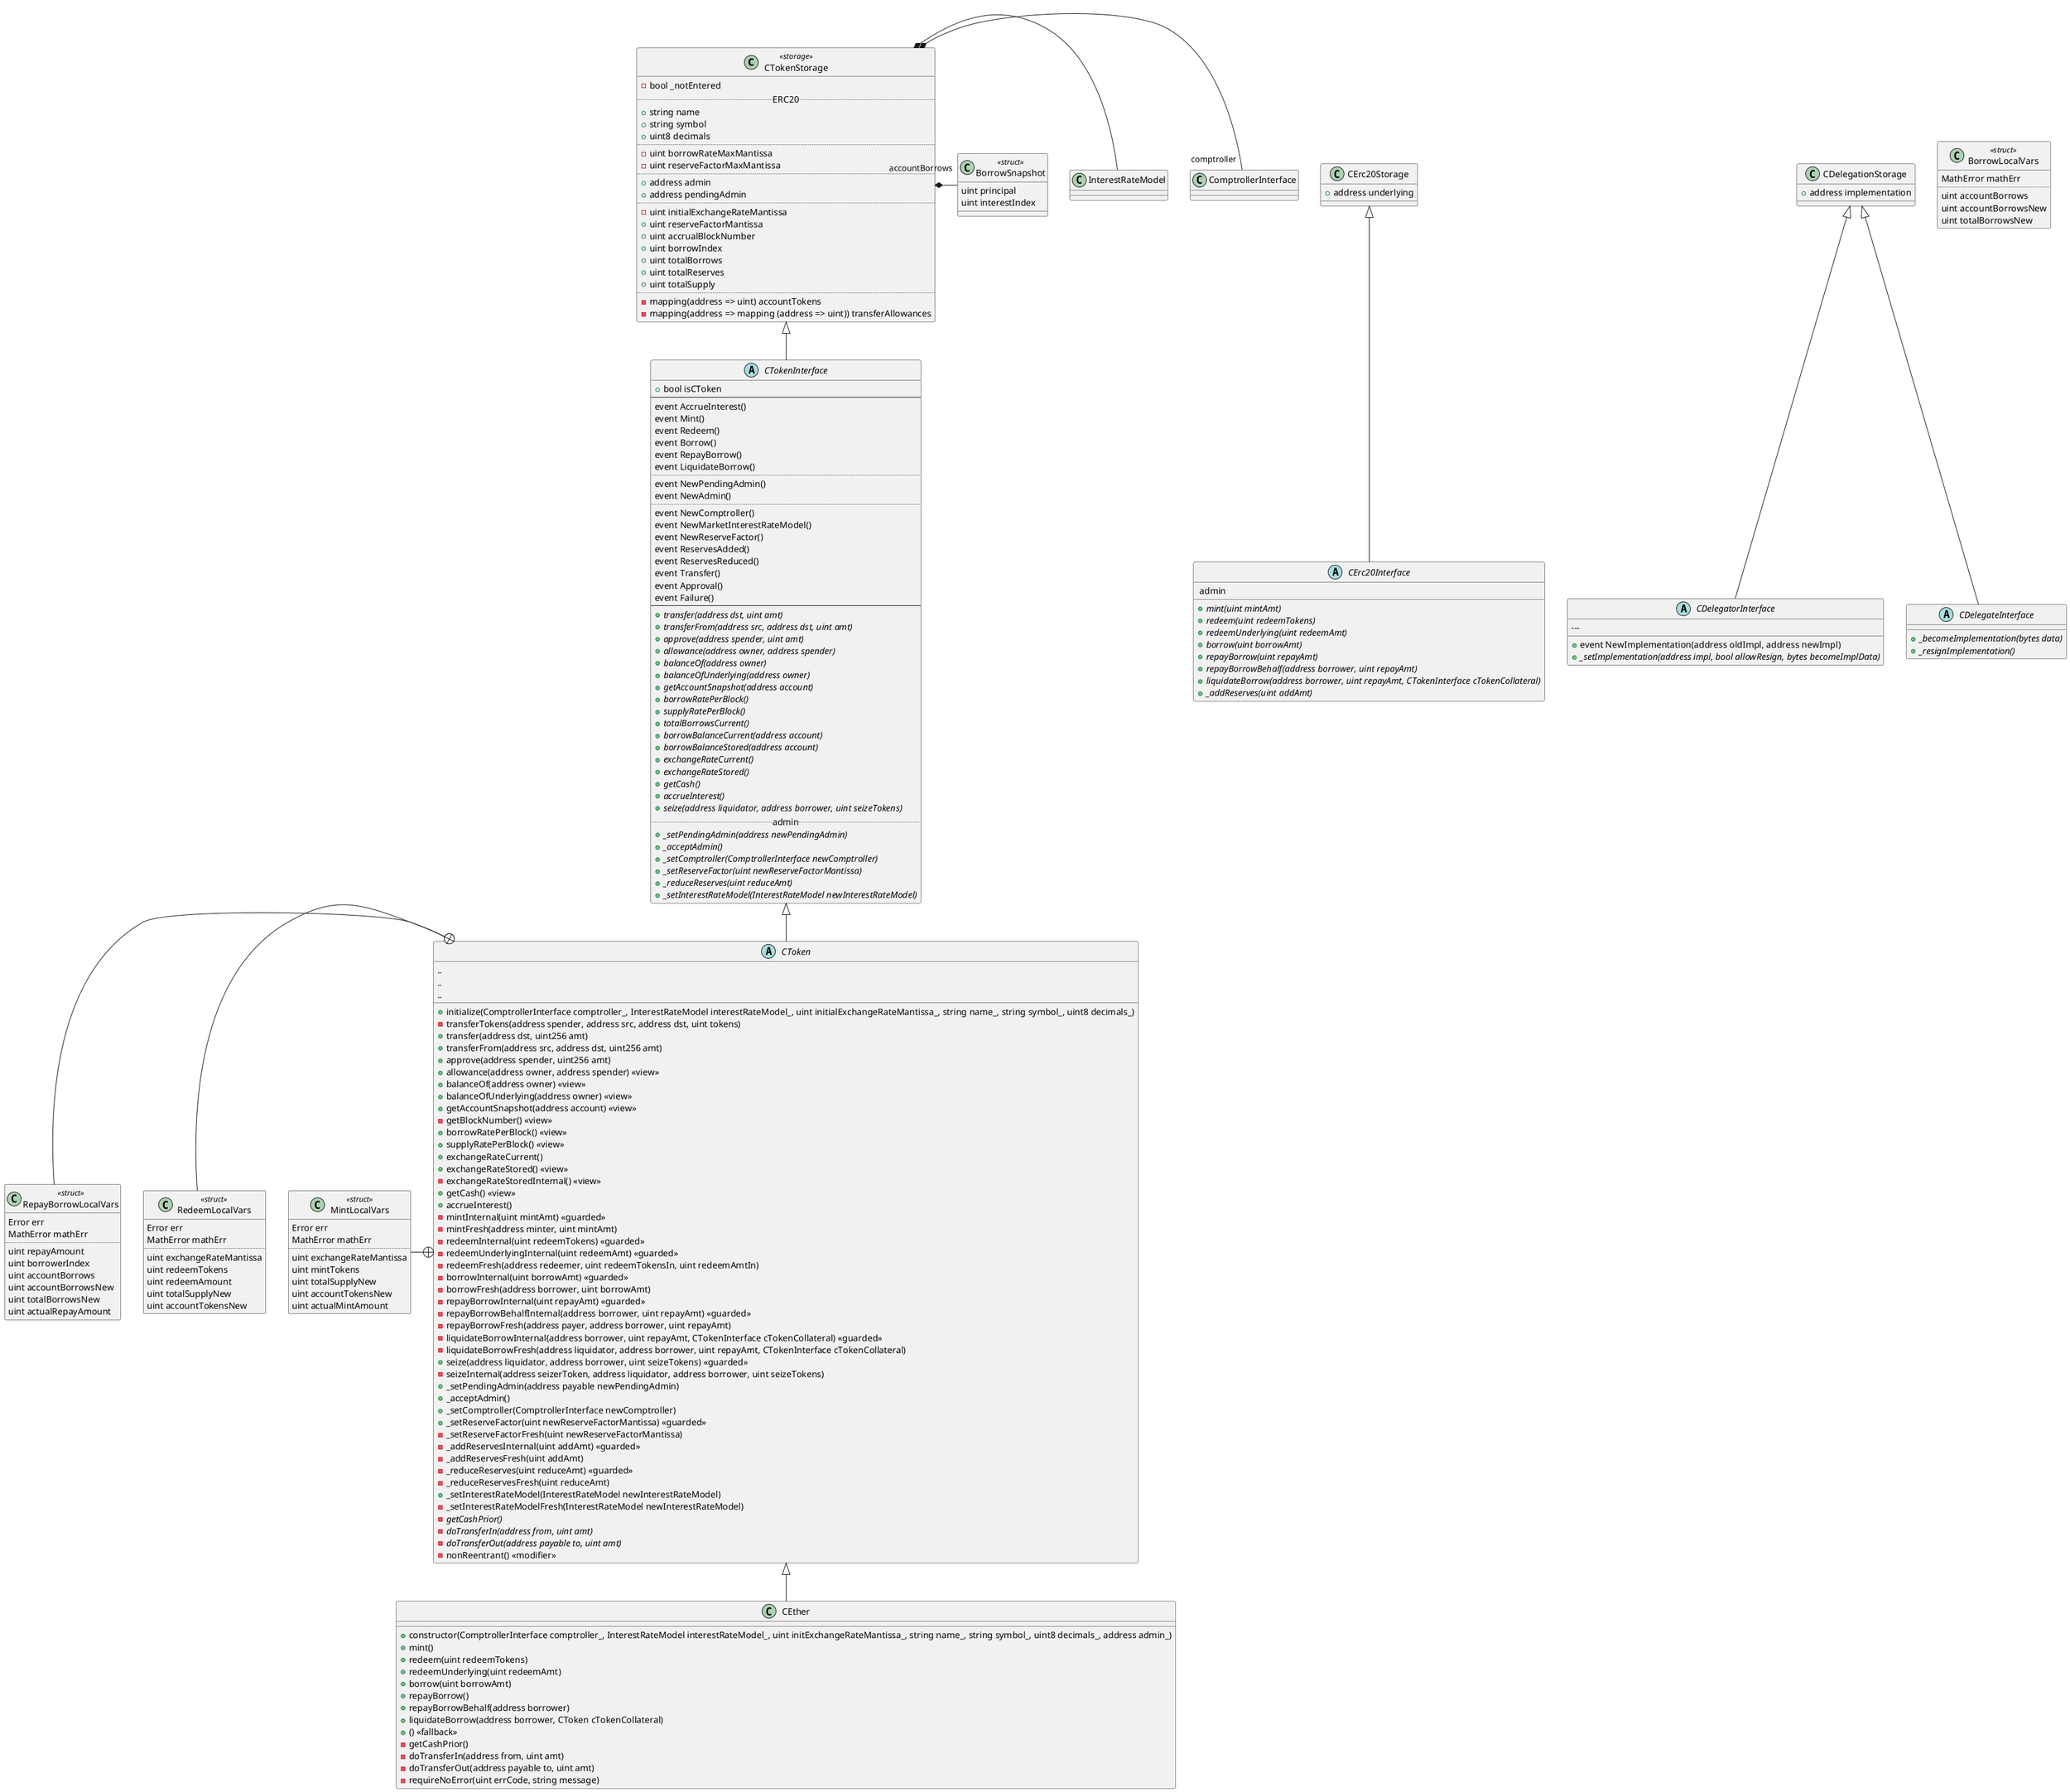 @startuml

' Compound Protocol / Token Contracts
' https://github.com/compound-finance/compound-protocol/tree/v2.8.1/contracts

' https://plantuml.com/en/class-diagram
' https://plantuml-documentation.readthedocs.io/en/latest/formatting/all-skin-params.html
' https://plantuml-documentation.readthedocs.io/en/latest/formatting/all-skin-params.html#class
skinparam class {
  DefaultFontName Lucida Console
  ClassFontName "Lucida Console"
  ClassAttributeFontName Lucida Console
}

' self-contained borrowing and lending contracts

class CTokenStorage <<storage>> {
  -bool _notEntered
  .. ERC20 ..
  + string name
  + string symbol
  + uint8 decimals
  ..
  - uint borrowRateMaxMantissa
  - uint reserveFactorMaxMantissa
  ..
  + address admin
  + address pendingAdmin
  ..
  - uint initialExchangeRateMantissa
  + uint reserveFactorMantissa
  + uint accrualBlockNumber
  + uint borrowIndex
  + uint totalBorrows
  + uint totalReserves
  + uint totalSupply
  ..
  - mapping(address => uint) accountTokens
  - mapping(address => mapping (address => uint)) transferAllowances
}

class ComptrollerInterface

class InterestRateModel

CTokenStorage *-right- "comptroller" ComptrollerInterface
CTokenStorage *-right- InterestRateModel

Class BorrowSnapshot <<struct>> {
  uint principal
  uint interestIndex
}

BorrowSnapshot "accountBorrows" --left--* CTokenStorage

abstract class CTokenInterface extends CTokenStorage{
  + bool isCToken
  ---
  event AccrueInterest()
  event Mint()
  event Redeem()
  event Borrow()
  event RepayBorrow()
  event LiquidateBorrow()
  ..
  event NewPendingAdmin()
  event NewAdmin()
  ..
  event NewComptroller()
  event NewMarketInterestRateModel()
  event NewReserveFactor()
  event ReservesAdded()
  event ReservesReduced()
  event Transfer()
  event Approval()
  event Failure()
  ---
  + {abstract} transfer(address dst, uint amt)
  + {abstract} transferFrom(address src, address dst, uint amt)
  + {abstract} approve(address spender, uint amt)
  + {abstract} allowance(address owner, address spender)
  + {abstract} balanceOf(address owner)
  + {abstract} balanceOfUnderlying(address owner)
  + {abstract} getAccountSnapshot(address account)
  + {abstract} borrowRatePerBlock()
  + {abstract} supplyRatePerBlock()
  + {abstract} totalBorrowsCurrent()
  + {abstract} borrowBalanceCurrent(address account)
  + {abstract} borrowBalanceStored(address account)
  + {abstract} exchangeRateCurrent()
  + {abstract} exchangeRateStored()
  + {abstract} getCash()
  + {abstract} accrueInterest()
  + {abstract} seize(address liquidator, address borrower, uint seizeTokens)
  .. admin ..
  + {abstract} _setPendingAdmin(address newPendingAdmin)
  + {abstract} _acceptAdmin()
  + {abstract} _setComptroller(ComptrollerInterface newComptroller)
  + {abstract} _setReserveFactor(uint newReserveFactorMantissa)
  + {abstract} _reduceReserves(uint reduceAmt)
  + {abstract} _setInterestRateModel(InterestRateModel newInterestRateModel)
}


class CErc20Storage{
  + address underlying
}


abstract class CErc20Interface extends CErc20Storage{

  + {abstract} mint(uint mintAmt)
  + {abstract} redeem(uint redeemTokens)
  + {abstract} redeemUnderlying(uint redeemAmt)
  + {abstract} borrow(uint borrowAmt)
  + {abstract} repayBorrow(uint repayAmt)
  + {abstract} repayBorrowBehalf(address borrower, uint repayAmt)
  + {abstract} liquidateBorrow(address borrower, uint repayAmt, CTokenInterface cTokenCollateral)
  .. admin ..
  + {abstract} _addReserves(uint addAmt)

}

class CDelegationStorage{
  + address implementation
}

abstract class CDelegatorInterface extends CDelegationStorage{

  + event NewImplementation(address oldImpl, address newImpl)
  ---
  + {abstract} _setImplementation(address impl, bool allowResign, bytes becomeImplData)

}

abstract class CDelegateInterface extends CDelegationStorage{

  + {abstract} _becomeImplementation(bytes data)
  + {abstract} _resignImplementation()
}


abstract class CToken extends CTokenInterface{

  + initialize(ComptrollerInterface comptroller_, InterestRateModel interestRateModel_, uint initialExchangeRateMantissa_, string name_, string symbol_, uint8 decimals_)
  - transferTokens(address spender, address src, address dst, uint tokens)
  + transfer(address dst, uint256 amt)
  + transferFrom(address src, address dst, uint256 amt)
  + approve(address spender, uint256 amt)
  + allowance(address owner, address spender) <<view>>
  + balanceOf(address owner) <<view>>
  + balanceOfUnderlying(address owner) <<view>>
  + getAccountSnapshot(address account) <<view>>
  - getBlockNumber() <<view>>
  + borrowRatePerBlock() <<view>>
  + supplyRatePerBlock() <<view>>
  + exchangeRateCurrent()
  + exchangeRateStored() <<view>>
  - exchangeRateStoredInternal() <<view>>
  + getCash() <<view>>
  + accrueInterest()
  - mintInternal(uint mintAmt) <<guarded>>
  - mintFresh(address minter, uint mintAmt)
  - redeemInternal(uint redeemTokens) <<guarded>>
  - redeemUnderlyingInternal(uint redeemAmt) <<guarded>>
  - redeemFresh(address redeemer, uint redeemTokensIn, uint redeemAmtIn)
  - borrowInternal(uint borrowAmt) <<guarded>>
  - borrowFresh(address borrower, uint borrowAmt)
  - repayBorrowInternal(uint repayAmt) <<guarded>>
  - repayBorrowBehalfInternal(address borrower, uint repayAmt) <<guarded>>
  - repayBorrowFresh(address payer, address borrower, uint repayAmt)
  - liquidateBorrowInternal(address borrower, uint repayAmt, CTokenInterface cTokenCollateral) <<guarded>>
  - liquidateBorrowFresh(address liquidator, address borrower, uint repayAmt, CTokenInterface cTokenCollateral)
  + seize(address liquidator, address borrower, uint seizeTokens) <<guarded>>
  - seizeInternal(address seizerToken, address liquidator, address borrower, uint seizeTokens)
  ..
  + _setPendingAdmin(address payable newPendingAdmin)
  + _acceptAdmin()
  + _setComptroller(ComptrollerInterface newComptroller)
  + _setReserveFactor(uint newReserveFactorMantissa) <<guarded>>
  - _setReserveFactorFresh(uint newReserveFactorMantissa)
  - _addReservesInternal(uint addAmt) <<guarded>>
  - _addReservesFresh(uint addAmt)
  - _reduceReserves(uint reduceAmt) <<guarded>>
  - _reduceReservesFresh(uint reduceAmt)
  + _setInterestRateModel(InterestRateModel newInterestRateModel)
  - _setInterestRateModelFresh(InterestRateModel newInterestRateModel)
  ..
  - {abstract} getCashPrior()
  - {abstract} doTransferIn(address from, uint amt)
  - {abstract} doTransferOut(address payable to, uint amt)
  ..
  - nonReentrant() <<modifier>>

}

class MintLocalVars <<struct>>{
  Error err
  MathError mathErr
  ..
  uint exchangeRateMantissa
  uint mintTokens
  uint totalSupplyNew
  uint accountTokensNew
  uint actualMintAmount
}

CToken +-left- MintLocalVars

class RedeemLocalVars <<struct>>{
  Error err
  MathError mathErr
  ..
  uint exchangeRateMantissa
  uint redeemTokens
  uint redeemAmount
  uint totalSupplyNew
  uint accountTokensNew
}

CToken +-left- RedeemLocalVars

class BorrowLocalVars <<struct>>{
  MathError mathErr
  ..
  uint accountBorrows
  uint accountBorrowsNew
  uint totalBorrowsNew
}

class RepayBorrowLocalVars <<struct>>{
  Error err
  MathError mathErr
  ..
  uint repayAmount
  uint borrowerIndex
  uint accountBorrows
  uint accountBorrowsNew
  uint totalBorrowsNew
  uint actualRepayAmount
}

CToken +-left- RepayBorrowLocalVars


class CEther extends CToken{
  + constructor(ComptrollerInterface comptroller_, InterestRateModel interestRateModel_, uint initExchangeRateMantissa_, string name_, string symbol_, uint8 decimals_, address admin_)
  + mint()
  + redeem(uint redeemTokens)
  + redeemUnderlying(uint redeemAmt)
  + borrow(uint borrowAmt)
  + repayBorrow()
  + repayBorrowBehalf(address borrower)
  + liquidateBorrow(address borrower, CToken cTokenCollateral)
  + () <<fallback>>
  - getCashPrior()
  - doTransferIn(address from, uint amt)
  - doTransferOut(address payable to, uint amt)
  - requireNoError(uint errCode, string message)
}


@enduml